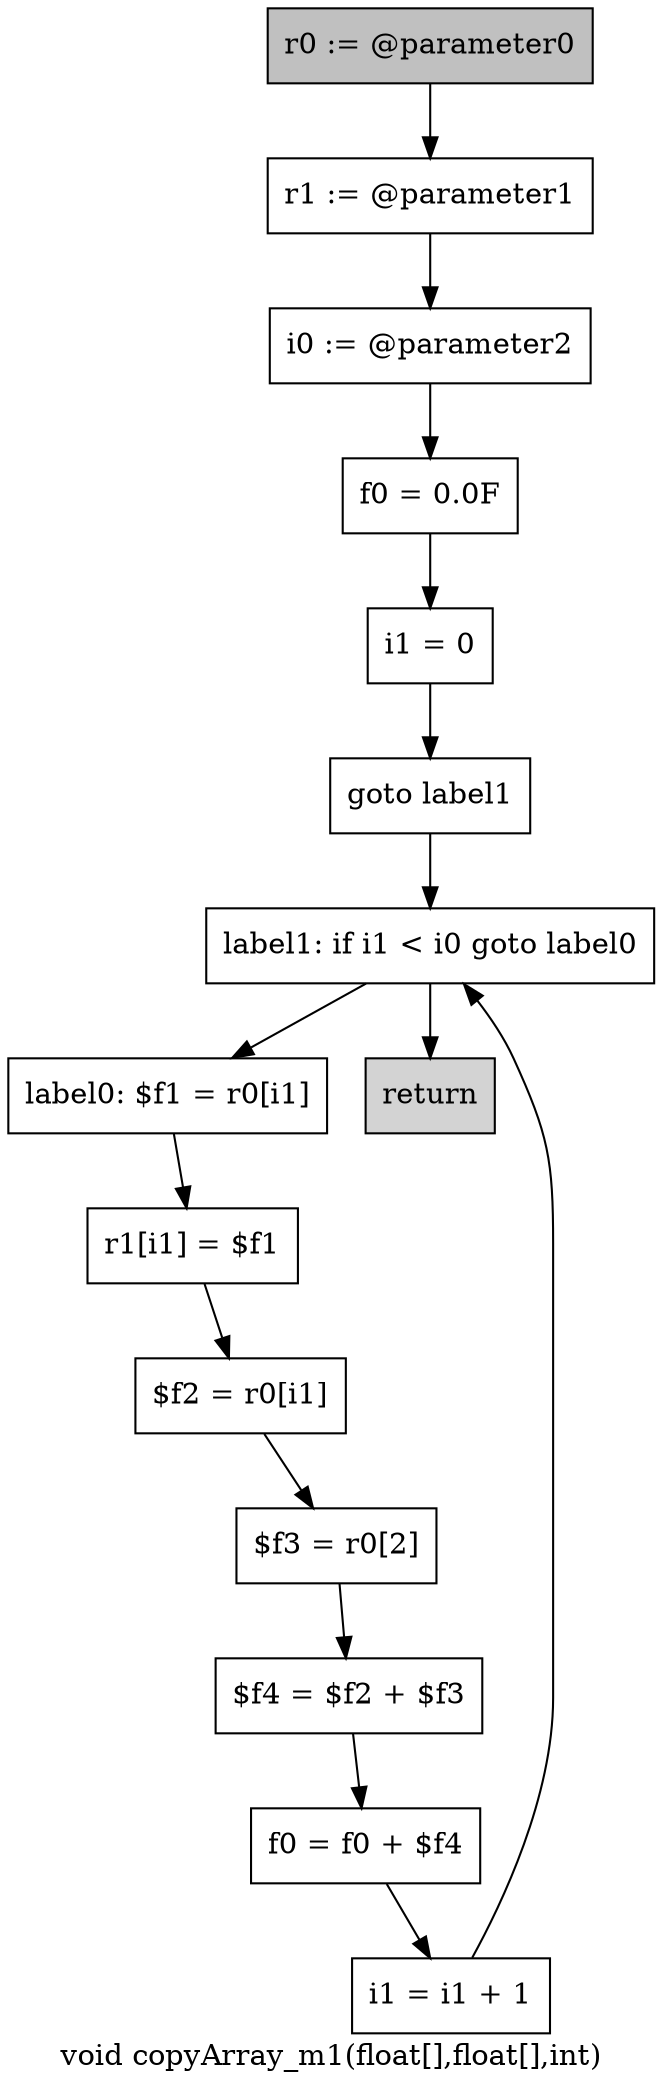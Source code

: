 digraph "void copyArray_m1(float[],float[],int)" {
    label="void copyArray_m1(float[],float[],int)";
    node [shape=box];
    "0" [style=filled,fillcolor=gray,label="r0 := @parameter0",];
    "1" [label="r1 := @parameter1",];
    "0"->"1";
    "2" [label="i0 := @parameter2",];
    "1"->"2";
    "3" [label="f0 = 0.0F",];
    "2"->"3";
    "4" [label="i1 = 0",];
    "3"->"4";
    "5" [label="goto label1",];
    "4"->"5";
    "13" [label="label1: if i1 < i0 goto label0",];
    "5"->"13";
    "6" [label="label0: $f1 = r0[i1]",];
    "7" [label="r1[i1] = $f1",];
    "6"->"7";
    "8" [label="$f2 = r0[i1]",];
    "7"->"8";
    "9" [label="$f3 = r0[2]",];
    "8"->"9";
    "10" [label="$f4 = $f2 + $f3",];
    "9"->"10";
    "11" [label="f0 = f0 + $f4",];
    "10"->"11";
    "12" [label="i1 = i1 + 1",];
    "11"->"12";
    "12"->"13";
    "13"->"6";
    "14" [style=filled,fillcolor=lightgray,label="return",];
    "13"->"14";
}
